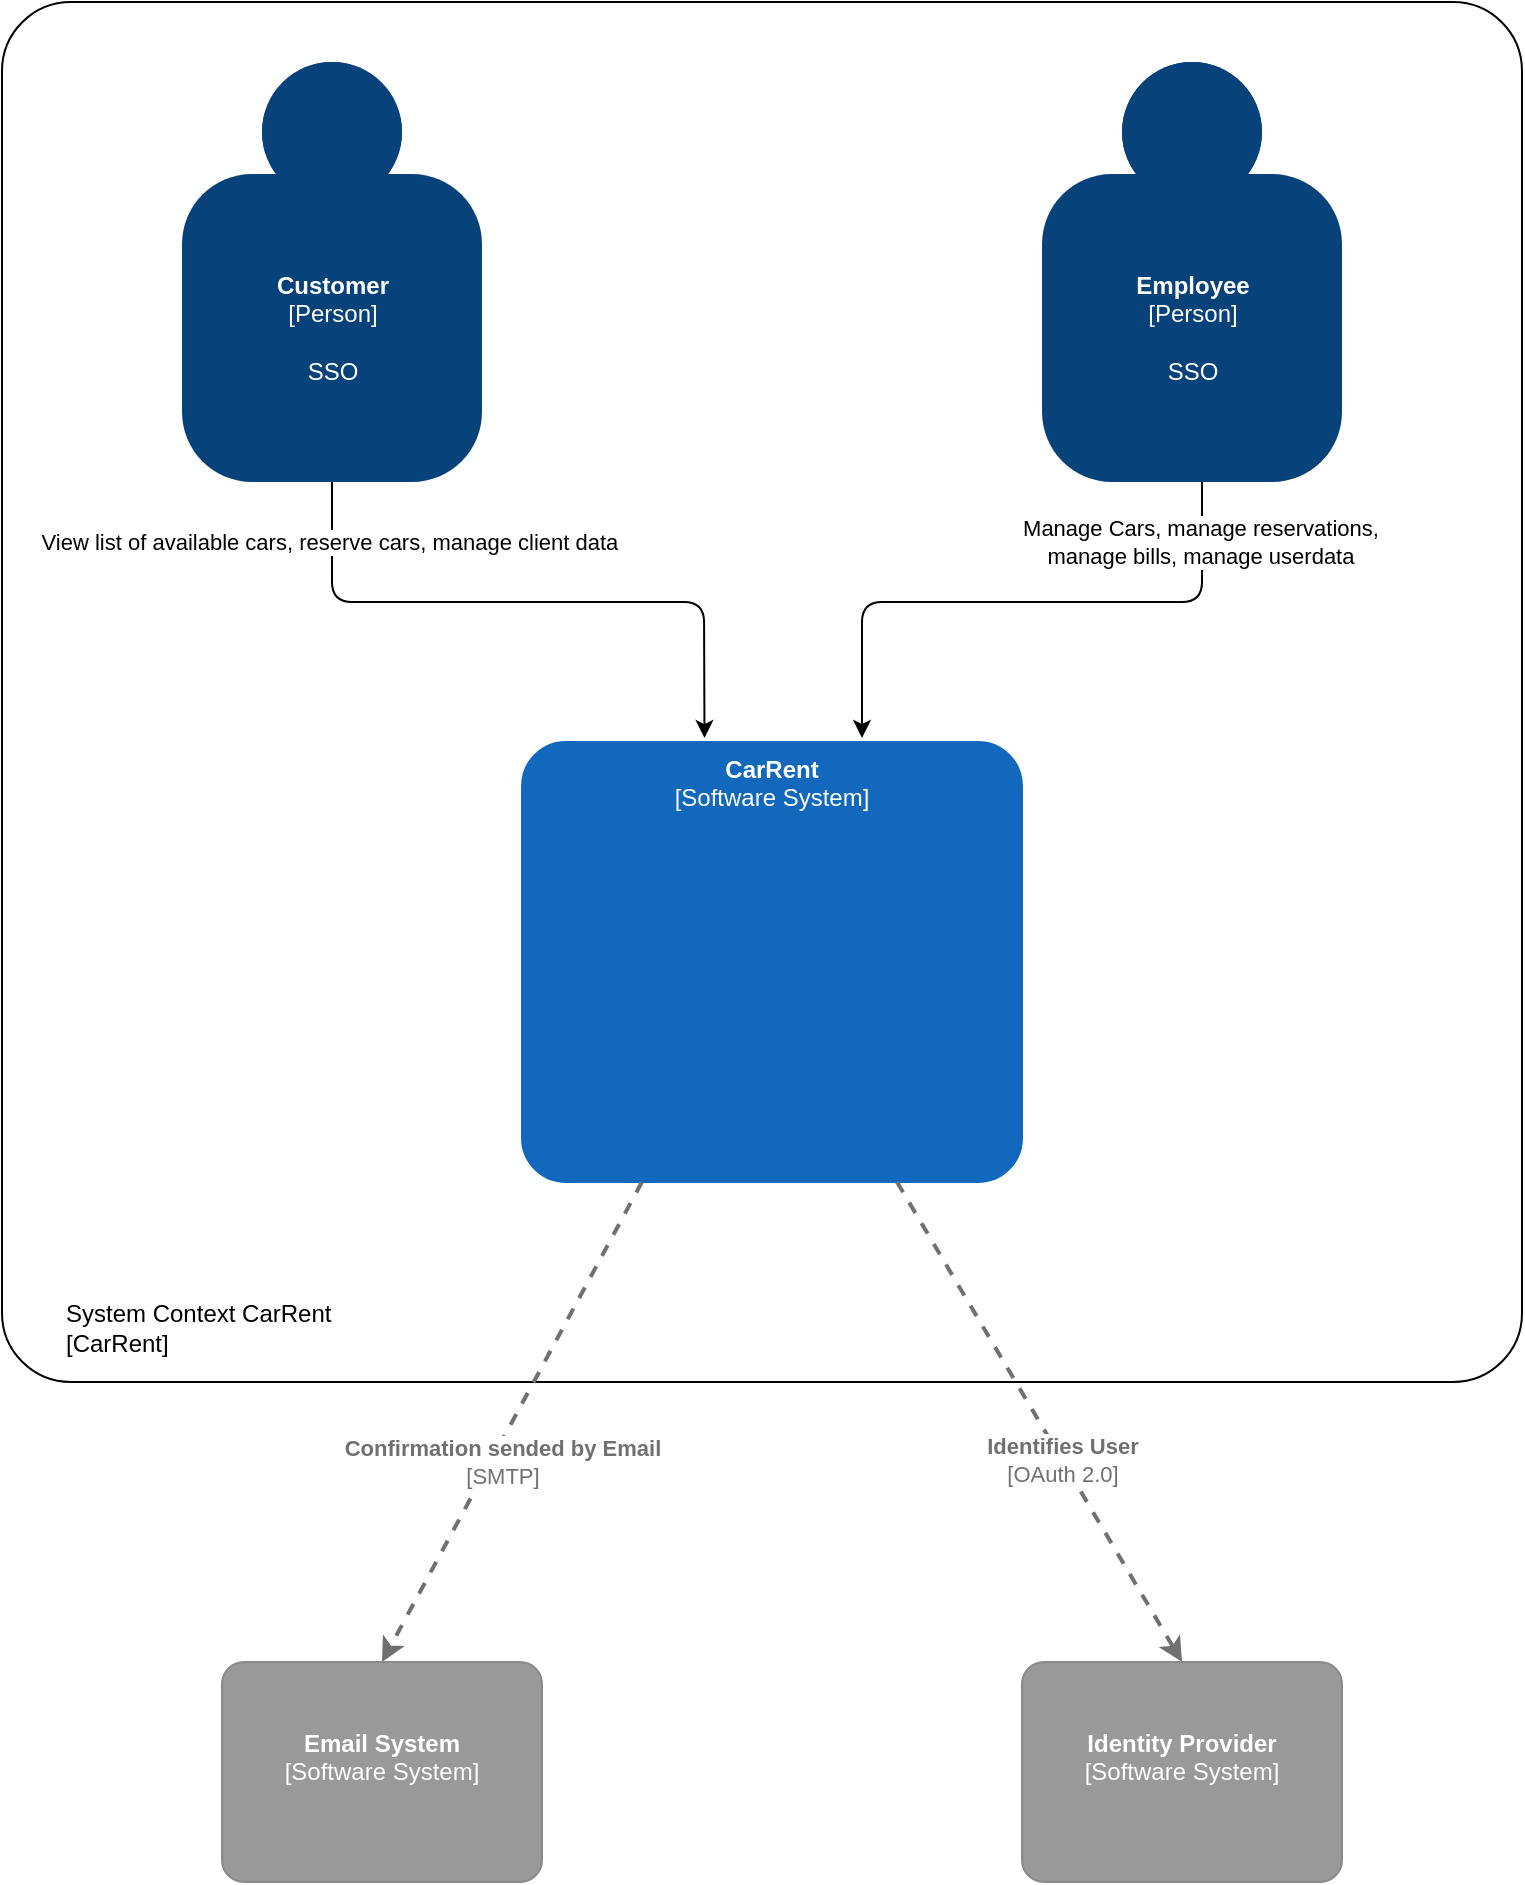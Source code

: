 <mxfile version="14.8.1" type="device"><diagram id="nfeJ_JXiDu7OIvjt49hD" name="Page-1"><mxGraphModel dx="781" dy="682" grid="1" gridSize="10" guides="1" tooltips="1" connect="1" arrows="1" fold="1" page="1" pageScale="1" pageWidth="827" pageHeight="1169" math="0" shadow="0"><root><mxCell id="0"/><mxCell id="1" parent="0"/><object placeholders="1" c4Name="System Context CarRent" c4Type="ExecutionEnvironment" c4Application="CarRent" label="&lt;div style=&quot;&quot;&gt;%c4Name%&lt;/div&gt;&lt;div style=&quot;&quot;&gt;[%c4Application%]&lt;/div&gt;" id="xlUGnAavva0PGQG1NEAW-9"><mxCell style="rounded=1;whiteSpace=wrap;html=1;labelBackgroundColor=none;fillColor=#ffffff;fontColor=#000000;align=left;arcSize=5;strokeColor=#000000;verticalAlign=bottom;metaEdit=1;metaData={&quot;c4Type&quot;:{&quot;editable&quot;:false}};points=[[0.25,0,0],[0.5,0,0],[0.75,0,0],[1,0.25,0],[1,0.5,0],[1,0.75,0],[0.75,1,0],[0.5,1,0],[0.25,1,0],[0,0.75,0],[0,0.5,0],[0,0.25,0]];spacingTop=0;spacingLeft=30;spacingBottom=10;" parent="1" vertex="1"><mxGeometry x="10" y="10" width="760" height="690" as="geometry"/></mxCell></object><object placeholders="1" c4Name="Customer" c4Type="Person" c4Description="SSO" label="&lt;b&gt;%c4Name%&lt;/b&gt;&lt;div&gt;[%c4Type%]&lt;/div&gt;&lt;br&gt;&lt;div&gt;%c4Description%&lt;/div&gt;" id="xlUGnAavva0PGQG1NEAW-1"><mxCell style="html=1;dashed=0;whitespace=wrap;fillColor=#08427b;strokeColor=none;fontColor=#ffffff;shape=mxgraph.c4.person;align=center;metaEdit=1;points=[[0.5,0,0],[1,0.5,0],[1,0.75,0],[0.75,1,0],[0.5,1,0],[0.25,1,0],[0,0.75,0],[0,0.5,0]];metaData={&quot;c4Type&quot;:{&quot;editable&quot;:false}};" parent="1" vertex="1"><mxGeometry x="100" y="40" width="150" height="210" as="geometry"/></mxCell></object><object placeholders="1" c4Name="Employee" c4Type="Person" c4Description="SSO" label="&lt;b&gt;%c4Name%&lt;/b&gt;&lt;div&gt;[%c4Type%]&lt;/div&gt;&lt;br&gt;&lt;div&gt;%c4Description%&lt;/div&gt;" id="xlUGnAavva0PGQG1NEAW-2"><mxCell style="html=1;dashed=0;whitespace=wrap;fillColor=#08427b;strokeColor=none;fontColor=#ffffff;shape=mxgraph.c4.person;align=center;metaEdit=1;points=[[0.5,0,0],[1,0.5,0],[1,0.75,0],[0.75,1,0],[0.5,1,0],[0.25,1,0],[0,0.75,0],[0,0.5,0]];metaData={&quot;c4Type&quot;:{&quot;editable&quot;:false}};" parent="1" vertex="1"><mxGeometry x="530" y="40" width="150" height="210" as="geometry"/></mxCell></object><object placeholders="1" c4Name="CarRent" c4Type="Software System" c4Description="" label="&lt;b&gt;%c4Name%&lt;/b&gt;&lt;div&gt;[%c4Type%]&lt;/div&gt;&lt;br&gt;&lt;div&gt;%c4Description%&lt;/div&gt;" id="xlUGnAavva0PGQG1NEAW-3"><mxCell style="rounded=1;whiteSpace=wrap;html=1;labelBackgroundColor=none;fillColor=#1168BD;fontColor=#ffffff;align=center;arcSize=10;strokeColor=#1168BD;metaEdit=1;metaData={&quot;c4Type&quot;:{&quot;editable&quot;:false}};points=[[0.25,0,0],[0.5,0,0],[0.75,0,0],[1,0.25,0],[1,0.5,0],[1,0.75,0],[0.75,1,0],[0.5,1,0],[0.25,1,0],[0,0.75,0],[0,0.5,0],[0,0.25,0]];verticalAlign=top;" parent="1" vertex="1"><mxGeometry x="270" y="380" width="250" height="220" as="geometry"/></mxCell></object><mxCell id="xlUGnAavva0PGQG1NEAW-6" value="" style="shape=image;imageAspect=0;aspect=fixed;verticalLabelPosition=bottom;verticalAlign=top;image=https://www.iconpacks.net/icons/1/free-car-icon-1057-thumb.png;" parent="1" vertex="1"><mxGeometry x="300" y="395" width="190" height="190" as="geometry"/></mxCell><object placeholders="1" c4Type="Relationship" c4Technology="OAuth 2.0" c4Description="Identifies User" label="&lt;div style=&quot;text-align: left&quot;&gt;&lt;div style=&quot;text-align: center&quot;&gt;&lt;b&gt;%c4Description%&lt;/b&gt;&lt;/div&gt;&lt;div style=&quot;text-align: center&quot;&gt;[%c4Technology%]&lt;/div&gt;&lt;/div&gt;" id="xlUGnAavva0PGQG1NEAW-10"><mxCell style="edgeStyle=none;rounded=0;html=1;jettySize=auto;orthogonalLoop=1;strokeColor=#707070;strokeWidth=2;fontColor=#707070;jumpStyle=none;dashed=1;metaEdit=1;metaData={&quot;c4Type&quot;:{&quot;editable&quot;:false}};exitX=0.75;exitY=1;exitDx=0;exitDy=0;exitPerimeter=0;" parent="1" source="xlUGnAavva0PGQG1NEAW-3" edge="1"><mxGeometry x="0.164" y="-1" width="160" relative="1" as="geometry"><mxPoint x="450" y="730" as="sourcePoint"/><mxPoint x="600" y="840" as="targetPoint"/><mxPoint y="-1" as="offset"/></mxGeometry></mxCell></object><object placeholders="1" c4Type="Relationship" c4Technology="SMTP" c4Description="Confirmation sended by Email" label="&lt;div style=&quot;text-align: left&quot;&gt;&lt;div style=&quot;text-align: center&quot;&gt;&lt;b&gt;%c4Description%&lt;/b&gt;&lt;/div&gt;&lt;div style=&quot;text-align: center&quot;&gt;[%c4Technology%]&lt;/div&gt;&lt;/div&gt;" id="xlUGnAavva0PGQG1NEAW-11"><mxCell style="edgeStyle=none;rounded=0;html=1;jettySize=auto;orthogonalLoop=1;strokeColor=#707070;strokeWidth=2;fontColor=#707070;jumpStyle=none;dashed=1;metaEdit=1;metaData={&quot;c4Type&quot;:{&quot;editable&quot;:false}};exitX=0.75;exitY=1;exitDx=0;exitDy=0;exitPerimeter=0;" parent="1" edge="1"><mxGeometry x="0.146" y="5" width="160" relative="1" as="geometry"><mxPoint x="330.0" y="600.0" as="sourcePoint"/><mxPoint x="200" y="840" as="targetPoint"/><mxPoint as="offset"/></mxGeometry></mxCell></object><object placeholders="1" c4Name="Email System" c4Type="Software System" c4Description="" label="&lt;b&gt;%c4Name%&lt;/b&gt;&lt;div&gt;[%c4Type%]&lt;/div&gt;&lt;br&gt;&lt;div&gt;%c4Description%&lt;/div&gt;" id="xlUGnAavva0PGQG1NEAW-12"><mxCell style="rounded=1;whiteSpace=wrap;html=1;labelBackgroundColor=none;fillColor=#999999;fontColor=#ffffff;align=center;arcSize=10;strokeColor=#8A8A8A;metaEdit=1;metaData={&quot;c4Type&quot;:{&quot;editable&quot;:false}};points=[[0.25,0,0],[0.5,0,0],[0.75,0,0],[1,0.25,0],[1,0.5,0],[1,0.75,0],[0.75,1,0],[0.5,1,0],[0.25,1,0],[0,0.75,0],[0,0.5,0],[0,0.25,0]];" parent="1" vertex="1"><mxGeometry x="120" y="840" width="160" height="110.0" as="geometry"/></mxCell></object><object placeholders="1" c4Name="Identity Provider" c4Type="Software System" c4Description="" label="&lt;b&gt;%c4Name%&lt;/b&gt;&lt;div&gt;[%c4Type%]&lt;/div&gt;&lt;br&gt;&lt;div&gt;%c4Description%&lt;/div&gt;" id="xlUGnAavva0PGQG1NEAW-13"><mxCell style="rounded=1;whiteSpace=wrap;html=1;labelBackgroundColor=none;fillColor=#999999;fontColor=#ffffff;align=center;arcSize=10;strokeColor=#8A8A8A;metaEdit=1;metaData={&quot;c4Type&quot;:{&quot;editable&quot;:false}};points=[[0.25,0,0],[0.5,0,0],[0.75,0,0],[1,0.25,0],[1,0.5,0],[1,0.75,0],[0.75,1,0],[0.5,1,0],[0.25,1,0],[0,0.75,0],[0,0.5,0],[0,0.25,0]];" parent="1" vertex="1"><mxGeometry x="520" y="840" width="160" height="110.0" as="geometry"/></mxCell></object><mxCell id="xlUGnAavva0PGQG1NEAW-18" value="" style="endArrow=classic;html=1;exitX=0.5;exitY=1;exitDx=0;exitDy=0;exitPerimeter=0;entryX=0.365;entryY=-0.009;entryDx=0;entryDy=0;entryPerimeter=0;" parent="1" source="xlUGnAavva0PGQG1NEAW-1" target="xlUGnAavva0PGQG1NEAW-3" edge="1"><mxGeometry relative="1" as="geometry"><mxPoint x="490" y="380" as="sourcePoint"/><mxPoint x="590" y="380" as="targetPoint"/><Array as="points"><mxPoint x="175" y="310"/><mxPoint x="361" y="310"/></Array></mxGeometry></mxCell><mxCell id="xlUGnAavva0PGQG1NEAW-19" value="View list of available cars, reserve cars, manage client data&amp;nbsp;" style="edgeLabel;resizable=0;html=1;align=center;verticalAlign=middle;" parent="xlUGnAavva0PGQG1NEAW-18" connectable="0" vertex="1"><mxGeometry relative="1" as="geometry"><mxPoint x="-97" y="-30" as="offset"/></mxGeometry></mxCell><mxCell id="xlUGnAavva0PGQG1NEAW-20" value="" style="endArrow=classic;html=1;exitX=0.5;exitY=1;exitDx=0;exitDy=0;exitPerimeter=0;" parent="1" edge="1"><mxGeometry relative="1" as="geometry"><mxPoint x="610" y="250" as="sourcePoint"/><mxPoint x="440" y="378" as="targetPoint"/><Array as="points"><mxPoint x="610" y="310"/><mxPoint x="440" y="310"/></Array></mxGeometry></mxCell><mxCell id="xlUGnAavva0PGQG1NEAW-21" value="Manage Cars, manage reservations,&lt;br&gt;manage bills, manage userdata" style="edgeLabel;resizable=0;html=1;align=center;verticalAlign=middle;" parent="xlUGnAavva0PGQG1NEAW-20" connectable="0" vertex="1"><mxGeometry relative="1" as="geometry"><mxPoint x="88" y="-30" as="offset"/></mxGeometry></mxCell></root></mxGraphModel></diagram></mxfile>
